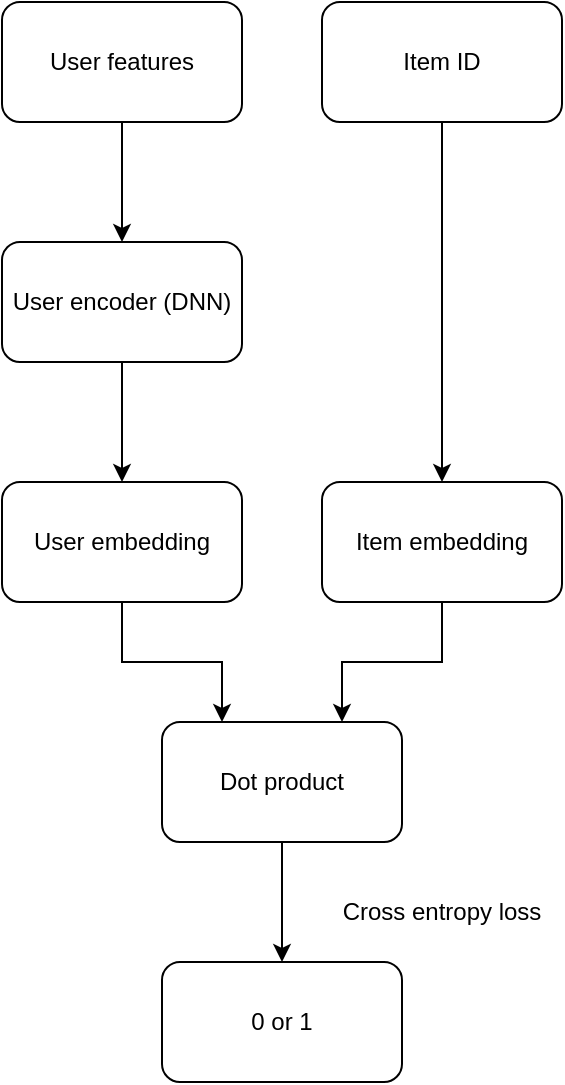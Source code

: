 <mxfile version="26.1.0">
  <diagram id="JIO4U5yVURzNJD8ckPtT" name="Page-1">
    <mxGraphModel dx="838" dy="593" grid="1" gridSize="10" guides="1" tooltips="1" connect="1" arrows="1" fold="1" page="1" pageScale="1" pageWidth="850" pageHeight="1100" math="0" shadow="0">
      <root>
        <mxCell id="0" />
        <mxCell id="1" parent="0" />
        <mxCell id="3N6jDrJs5VvBqMs8UMTL-9" style="edgeStyle=orthogonalEdgeStyle;rounded=0;orthogonalLoop=1;jettySize=auto;html=1;exitX=0.5;exitY=1;exitDx=0;exitDy=0;entryX=0.5;entryY=0;entryDx=0;entryDy=0;" parent="1" source="3N6jDrJs5VvBqMs8UMTL-1" target="3N6jDrJs5VvBqMs8UMTL-3" edge="1">
          <mxGeometry relative="1" as="geometry" />
        </mxCell>
        <mxCell id="3N6jDrJs5VvBqMs8UMTL-1" value="User features" style="rounded=1;whiteSpace=wrap;html=1;" parent="1" vertex="1">
          <mxGeometry x="80" y="80" width="120" height="60" as="geometry" />
        </mxCell>
        <mxCell id="SQZVwaNfMUJynXBoZ5_J-1" style="edgeStyle=orthogonalEdgeStyle;rounded=0;orthogonalLoop=1;jettySize=auto;html=1;exitX=0.5;exitY=1;exitDx=0;exitDy=0;entryX=0.5;entryY=0;entryDx=0;entryDy=0;" parent="1" source="3N6jDrJs5VvBqMs8UMTL-2" target="3N6jDrJs5VvBqMs8UMTL-6" edge="1">
          <mxGeometry relative="1" as="geometry" />
        </mxCell>
        <mxCell id="3N6jDrJs5VvBqMs8UMTL-2" value="Item ID" style="rounded=1;whiteSpace=wrap;html=1;" parent="1" vertex="1">
          <mxGeometry x="240" y="80" width="120" height="60" as="geometry" />
        </mxCell>
        <mxCell id="3N6jDrJs5VvBqMs8UMTL-11" style="edgeStyle=orthogonalEdgeStyle;rounded=0;orthogonalLoop=1;jettySize=auto;html=1;exitX=0.5;exitY=1;exitDx=0;exitDy=0;entryX=0.5;entryY=0;entryDx=0;entryDy=0;" parent="1" source="3N6jDrJs5VvBqMs8UMTL-3" target="3N6jDrJs5VvBqMs8UMTL-5" edge="1">
          <mxGeometry relative="1" as="geometry" />
        </mxCell>
        <mxCell id="3N6jDrJs5VvBqMs8UMTL-3" value="User encoder (DNN)" style="rounded=1;whiteSpace=wrap;html=1;" parent="1" vertex="1">
          <mxGeometry x="80" y="200" width="120" height="60" as="geometry" />
        </mxCell>
        <mxCell id="3N6jDrJs5VvBqMs8UMTL-13" style="edgeStyle=orthogonalEdgeStyle;rounded=0;orthogonalLoop=1;jettySize=auto;html=1;exitX=0.5;exitY=1;exitDx=0;exitDy=0;entryX=0.25;entryY=0;entryDx=0;entryDy=0;" parent="1" source="3N6jDrJs5VvBqMs8UMTL-5" target="3N6jDrJs5VvBqMs8UMTL-7" edge="1">
          <mxGeometry relative="1" as="geometry" />
        </mxCell>
        <mxCell id="3N6jDrJs5VvBqMs8UMTL-5" value="User embedding" style="rounded=1;whiteSpace=wrap;html=1;" parent="1" vertex="1">
          <mxGeometry x="80" y="320" width="120" height="60" as="geometry" />
        </mxCell>
        <mxCell id="3N6jDrJs5VvBqMs8UMTL-14" style="edgeStyle=orthogonalEdgeStyle;rounded=0;orthogonalLoop=1;jettySize=auto;html=1;exitX=0.5;exitY=1;exitDx=0;exitDy=0;entryX=0.75;entryY=0;entryDx=0;entryDy=0;" parent="1" source="3N6jDrJs5VvBqMs8UMTL-6" target="3N6jDrJs5VvBqMs8UMTL-7" edge="1">
          <mxGeometry relative="1" as="geometry" />
        </mxCell>
        <mxCell id="3N6jDrJs5VvBqMs8UMTL-6" value="Item embedding" style="rounded=1;whiteSpace=wrap;html=1;" parent="1" vertex="1">
          <mxGeometry x="240" y="320" width="120" height="60" as="geometry" />
        </mxCell>
        <mxCell id="3N6jDrJs5VvBqMs8UMTL-15" style="edgeStyle=orthogonalEdgeStyle;rounded=0;orthogonalLoop=1;jettySize=auto;html=1;exitX=0.5;exitY=1;exitDx=0;exitDy=0;entryX=0.5;entryY=0;entryDx=0;entryDy=0;" parent="1" source="3N6jDrJs5VvBqMs8UMTL-7" target="3N6jDrJs5VvBqMs8UMTL-8" edge="1">
          <mxGeometry relative="1" as="geometry" />
        </mxCell>
        <mxCell id="3N6jDrJs5VvBqMs8UMTL-7" value="Dot product" style="rounded=1;whiteSpace=wrap;html=1;" parent="1" vertex="1">
          <mxGeometry x="160" y="440" width="120" height="60" as="geometry" />
        </mxCell>
        <mxCell id="3N6jDrJs5VvBqMs8UMTL-8" value="0 or 1" style="rounded=1;whiteSpace=wrap;html=1;" parent="1" vertex="1">
          <mxGeometry x="160" y="560" width="120" height="60" as="geometry" />
        </mxCell>
        <mxCell id="3N6jDrJs5VvBqMs8UMTL-16" value="Cross entropy loss" style="text;html=1;strokeColor=none;fillColor=none;align=center;verticalAlign=middle;whiteSpace=wrap;rounded=0;" parent="1" vertex="1">
          <mxGeometry x="240" y="520" width="120" height="30" as="geometry" />
        </mxCell>
      </root>
    </mxGraphModel>
  </diagram>
</mxfile>
